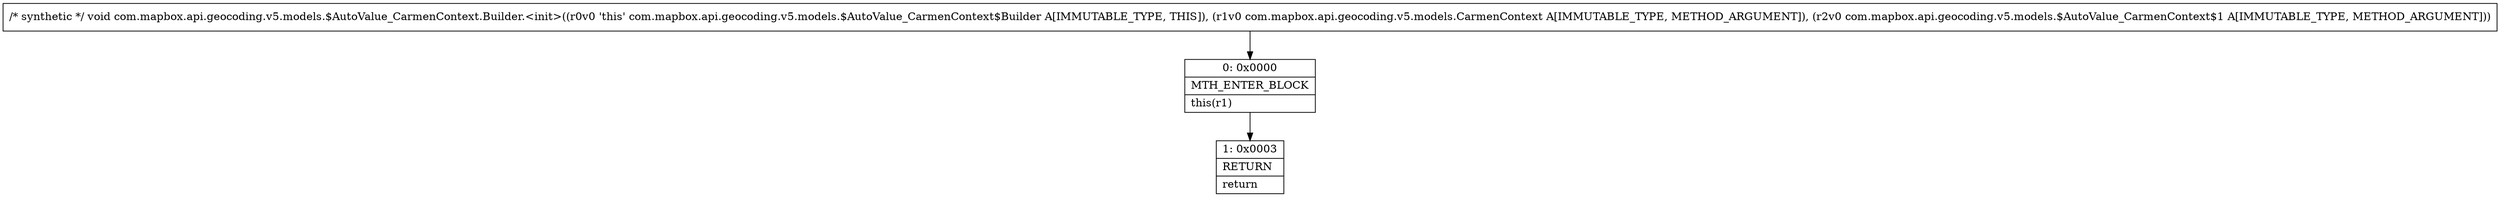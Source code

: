 digraph "CFG forcom.mapbox.api.geocoding.v5.models.$AutoValue_CarmenContext.Builder.\<init\>(Lcom\/mapbox\/api\/geocoding\/v5\/models\/CarmenContext;Lcom\/mapbox\/api\/geocoding\/v5\/models\/$AutoValue_CarmenContext$1;)V" {
Node_0 [shape=record,label="{0\:\ 0x0000|MTH_ENTER_BLOCK\l|this(r1)\l}"];
Node_1 [shape=record,label="{1\:\ 0x0003|RETURN\l|return\l}"];
MethodNode[shape=record,label="{\/* synthetic *\/ void com.mapbox.api.geocoding.v5.models.$AutoValue_CarmenContext.Builder.\<init\>((r0v0 'this' com.mapbox.api.geocoding.v5.models.$AutoValue_CarmenContext$Builder A[IMMUTABLE_TYPE, THIS]), (r1v0 com.mapbox.api.geocoding.v5.models.CarmenContext A[IMMUTABLE_TYPE, METHOD_ARGUMENT]), (r2v0 com.mapbox.api.geocoding.v5.models.$AutoValue_CarmenContext$1 A[IMMUTABLE_TYPE, METHOD_ARGUMENT])) }"];
MethodNode -> Node_0;
Node_0 -> Node_1;
}

